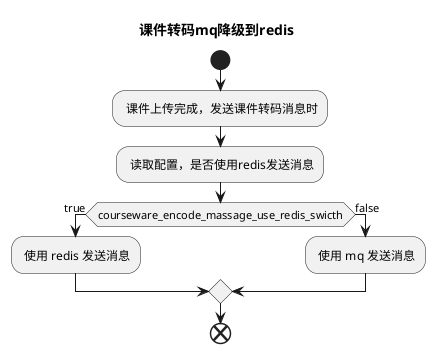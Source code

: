 @startuml
title 课件转码mq降级到redis
start
: 课件上传完成，发送课件转码消息时;
    : 读取配置，是否使用redis发送消息;
    if(courseware_encode_massage_use_redis_swicth) then(true)
        : 使用 redis 发送消息;
    else(false)
        : 使用 mq 发送消息;
    endif
end
@enduml